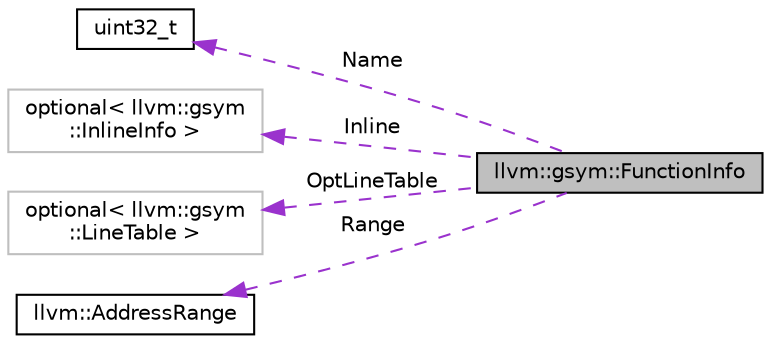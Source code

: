 digraph "llvm::gsym::FunctionInfo"
{
 // LATEX_PDF_SIZE
  bgcolor="transparent";
  edge [fontname="Helvetica",fontsize="10",labelfontname="Helvetica",labelfontsize="10"];
  node [fontname="Helvetica",fontsize="10",shape=record];
  rankdir="LR";
  Node1 [label="llvm::gsym::FunctionInfo",height=0.2,width=0.4,color="black", fillcolor="grey75", style="filled", fontcolor="black",tooltip="Function information in GSYM files encodes information for one contiguous address range."];
  Node2 -> Node1 [dir="back",color="darkorchid3",fontsize="10",style="dashed",label=" Name" ,fontname="Helvetica"];
  Node2 [label="uint32_t",height=0.2,width=0.4,color="black",URL="$classuint32__t.html",tooltip=" "];
  Node3 -> Node1 [dir="back",color="darkorchid3",fontsize="10",style="dashed",label=" Inline" ,fontname="Helvetica"];
  Node3 [label="optional\< llvm::gsym\l::InlineInfo \>",height=0.2,width=0.4,color="grey75",tooltip=" "];
  Node4 -> Node1 [dir="back",color="darkorchid3",fontsize="10",style="dashed",label=" OptLineTable" ,fontname="Helvetica"];
  Node4 [label="optional\< llvm::gsym\l::LineTable \>",height=0.2,width=0.4,color="grey75",tooltip=" "];
  Node5 -> Node1 [dir="back",color="darkorchid3",fontsize="10",style="dashed",label=" Range" ,fontname="Helvetica"];
  Node5 [label="llvm::AddressRange",height=0.2,width=0.4,color="black",URL="$classllvm_1_1AddressRange.html",tooltip="A class that represents an address range."];
}
